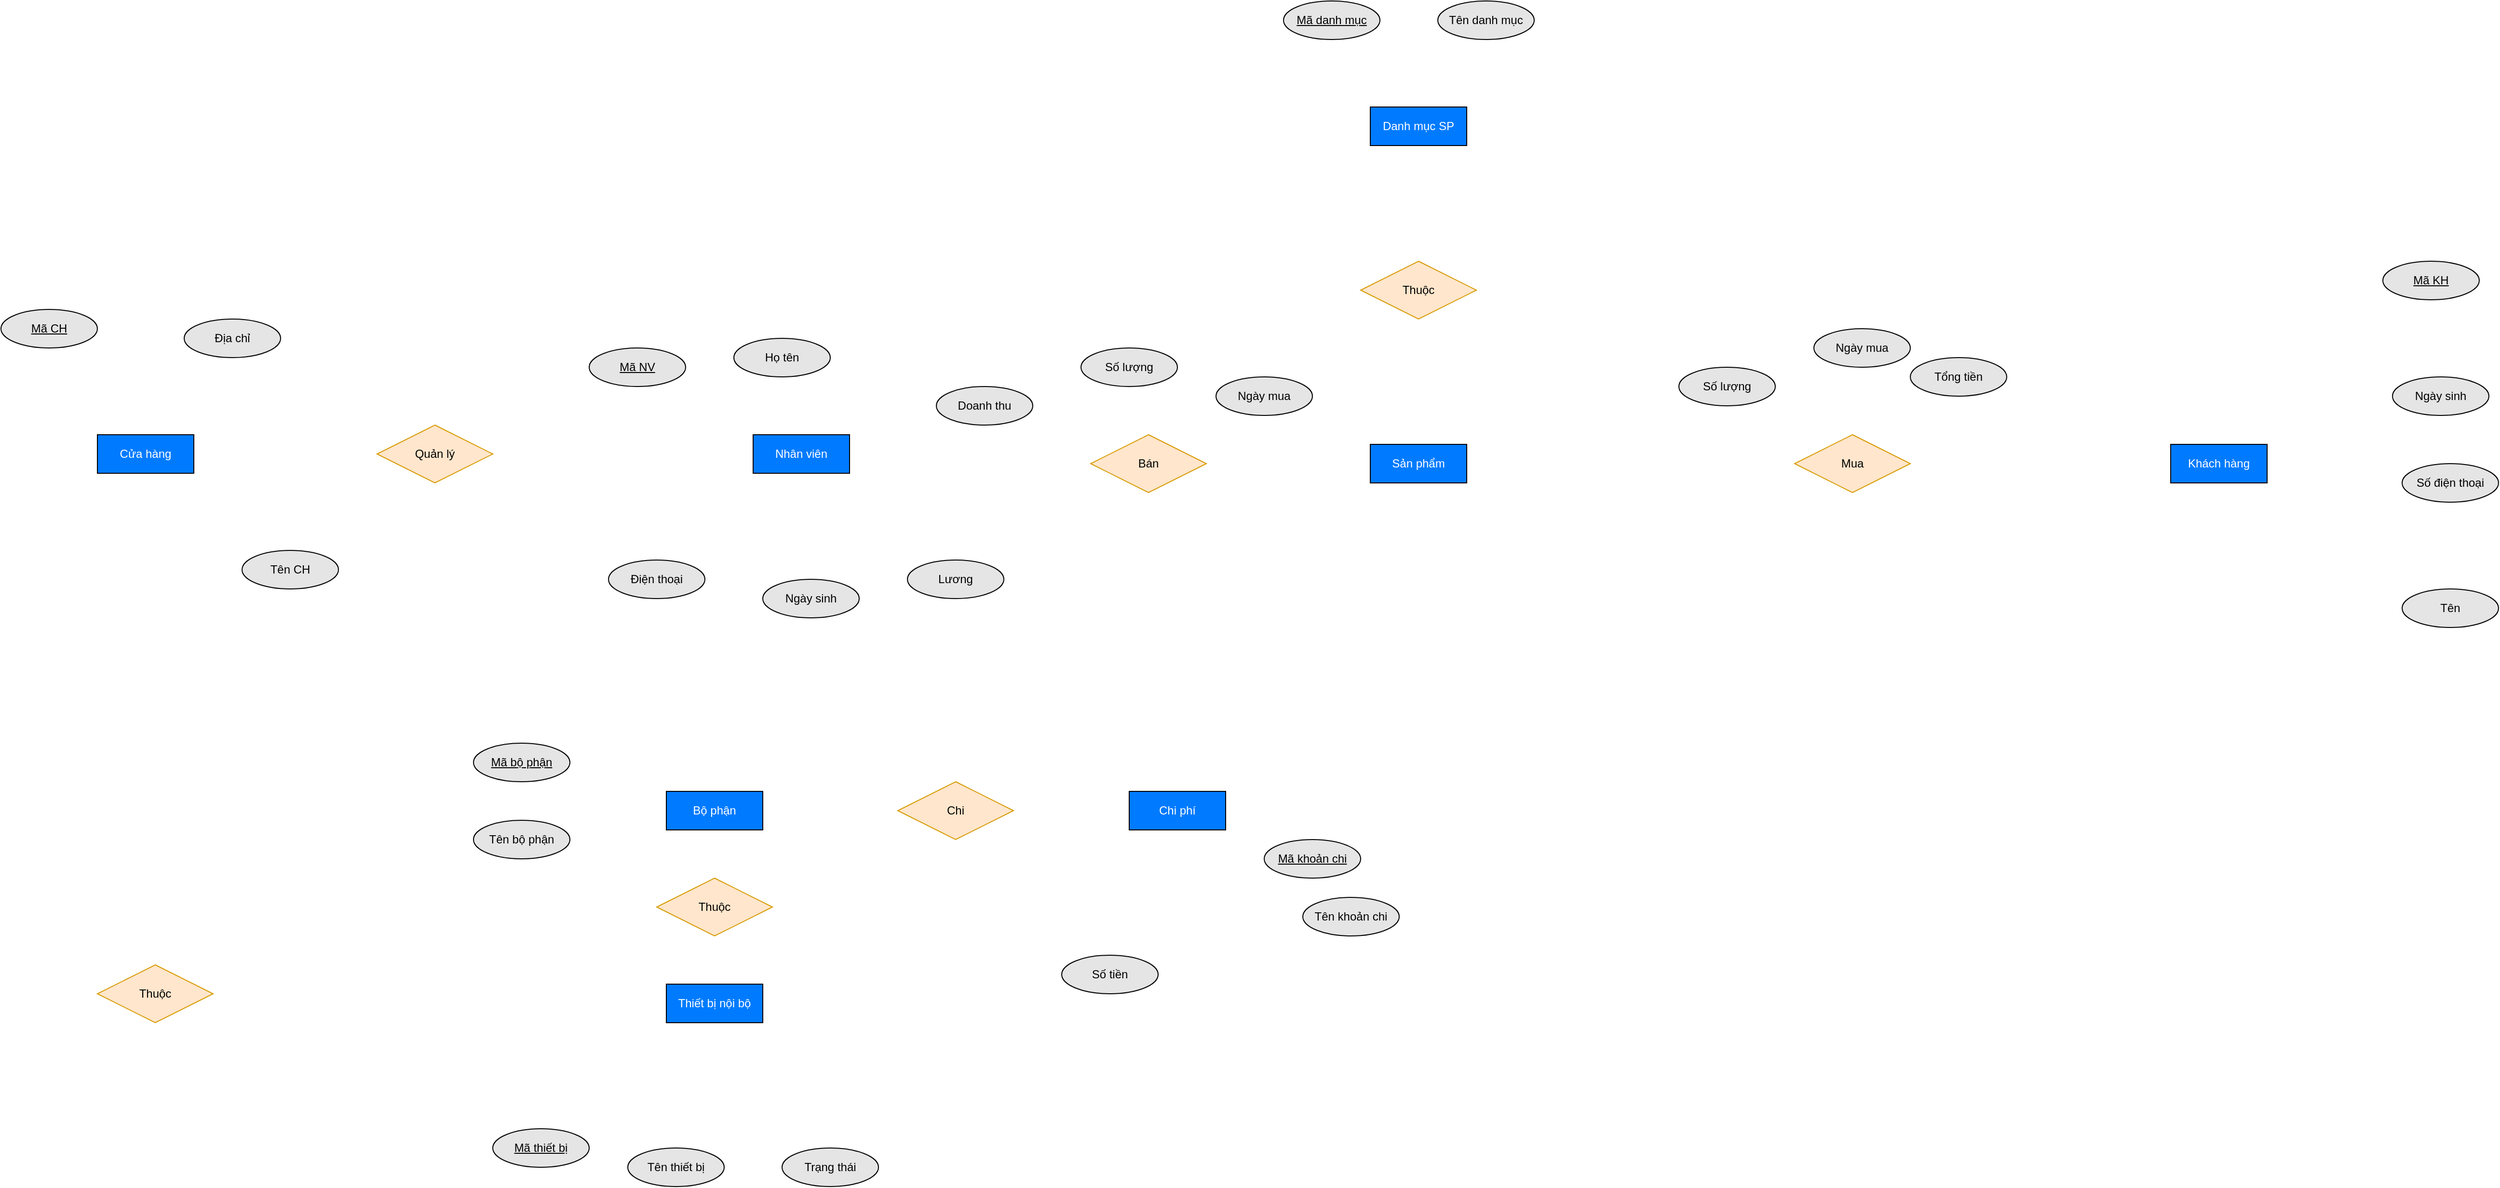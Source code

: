<mxfile version="15.8.9" type="github">
  <diagram id="UtjhiPHCQkNaoNcG85TJ" name="Page-1">
    <mxGraphModel dx="1730" dy="912" grid="1" gridSize="10" guides="1" tooltips="1" connect="1" arrows="1" fold="1" page="1" pageScale="1" pageWidth="3000" pageHeight="3300" math="0" shadow="0">
      <root>
        <mxCell id="0" />
        <mxCell id="1" parent="0" />
        <mxCell id="D02X_YDx3sgQh4wHqPoC-2" value="Cửa hàng" style="whiteSpace=wrap;html=1;align=center;fillColor=#007bff;strokeColor=#000000;fontColor=#FFFFFF;" vertex="1" parent="1">
          <mxGeometry x="180" y="1270" width="100" height="40" as="geometry" />
        </mxCell>
        <mxCell id="D02X_YDx3sgQh4wHqPoC-3" value="Địa chỉ" style="ellipse;whiteSpace=wrap;html=1;align=center;labelBackgroundColor=#;fontColor=#000000;strokeColor=#000000;fillColor=#e5e5e5;" vertex="1" parent="1">
          <mxGeometry x="270" y="1150" width="100" height="40" as="geometry" />
        </mxCell>
        <mxCell id="D02X_YDx3sgQh4wHqPoC-4" value="Quản lý" style="shape=rhombus;perimeter=rhombusPerimeter;whiteSpace=wrap;html=1;align=center;labelBackgroundColor=#;strokeColor=#d79b00;fillColor=#ffe6cc;" vertex="1" parent="1">
          <mxGeometry x="470" y="1260" width="120" height="60" as="geometry" />
        </mxCell>
        <mxCell id="D02X_YDx3sgQh4wHqPoC-5" value="Mã CH" style="ellipse;whiteSpace=wrap;html=1;align=center;fontStyle=4;labelBackgroundColor=#;fontColor=#000000;strokeColor=#000000;fillColor=#e5e5e5;" vertex="1" parent="1">
          <mxGeometry x="80" y="1140" width="100" height="40" as="geometry" />
        </mxCell>
        <mxCell id="D02X_YDx3sgQh4wHqPoC-6" value="Tên CH" style="ellipse;whiteSpace=wrap;html=1;align=center;labelBackgroundColor=#;fontColor=#000000;strokeColor=#000000;fillColor=#e5e5e5;" vertex="1" parent="1">
          <mxGeometry x="330" y="1390" width="100" height="40" as="geometry" />
        </mxCell>
        <mxCell id="D02X_YDx3sgQh4wHqPoC-7" value="Thuộc" style="shape=rhombus;perimeter=rhombusPerimeter;whiteSpace=wrap;html=1;align=center;labelBackgroundColor=#;strokeColor=#d79b00;fillColor=#ffe6cc;" vertex="1" parent="1">
          <mxGeometry x="180" y="1820" width="120" height="60" as="geometry" />
        </mxCell>
        <mxCell id="D02X_YDx3sgQh4wHqPoC-8" value="Thiết bị nội bộ" style="whiteSpace=wrap;html=1;align=center;fillColor=#007bff;strokeColor=#000000;fontColor=#FFFFFF;" vertex="1" parent="1">
          <mxGeometry x="770" y="1840" width="100" height="40" as="geometry" />
        </mxCell>
        <mxCell id="D02X_YDx3sgQh4wHqPoC-9" value="Tên thiết bị" style="ellipse;whiteSpace=wrap;html=1;align=center;labelBackgroundColor=#;fontColor=#000000;strokeColor=#000000;fillColor=#e5e5e5;" vertex="1" parent="1">
          <mxGeometry x="730" y="2010" width="100" height="40" as="geometry" />
        </mxCell>
        <mxCell id="D02X_YDx3sgQh4wHqPoC-10" value="Trạng thái" style="ellipse;whiteSpace=wrap;html=1;align=center;labelBackgroundColor=#;fontColor=#000000;strokeColor=#000000;fillColor=#e5e5e5;" vertex="1" parent="1">
          <mxGeometry x="890" y="2010" width="100" height="40" as="geometry" />
        </mxCell>
        <mxCell id="D02X_YDx3sgQh4wHqPoC-11" value="Mã thiết bị" style="ellipse;whiteSpace=wrap;html=1;align=center;fontStyle=4;labelBackgroundColor=#;fontColor=#000000;strokeColor=#000000;fillColor=#e5e5e5;" vertex="1" parent="1">
          <mxGeometry x="590" y="1990" width="100" height="40" as="geometry" />
        </mxCell>
        <mxCell id="D02X_YDx3sgQh4wHqPoC-13" value="Thuộc" style="shape=rhombus;perimeter=rhombusPerimeter;whiteSpace=wrap;html=1;align=center;labelBackgroundColor=#;strokeColor=#d79b00;fillColor=#ffe6cc;" vertex="1" parent="1">
          <mxGeometry x="760" y="1730" width="120" height="60" as="geometry" />
        </mxCell>
        <mxCell id="D02X_YDx3sgQh4wHqPoC-14" value="Bộ phận" style="whiteSpace=wrap;html=1;align=center;fillColor=#007bff;strokeColor=#000000;fontColor=#FFFFFF;" vertex="1" parent="1">
          <mxGeometry x="770" y="1640" width="100" height="40" as="geometry" />
        </mxCell>
        <mxCell id="D02X_YDx3sgQh4wHqPoC-15" value="Chi" style="shape=rhombus;perimeter=rhombusPerimeter;whiteSpace=wrap;html=1;align=center;labelBackgroundColor=#;strokeColor=#d79b00;fillColor=#ffe6cc;" vertex="1" parent="1">
          <mxGeometry x="1010" y="1630" width="120" height="60" as="geometry" />
        </mxCell>
        <mxCell id="D02X_YDx3sgQh4wHqPoC-16" value="Chi phí" style="whiteSpace=wrap;html=1;align=center;fillColor=#007bff;strokeColor=#000000;fontColor=#FFFFFF;" vertex="1" parent="1">
          <mxGeometry x="1250" y="1640" width="100" height="40" as="geometry" />
        </mxCell>
        <mxCell id="D02X_YDx3sgQh4wHqPoC-17" value="Mã khoản chi" style="ellipse;whiteSpace=wrap;html=1;align=center;fontStyle=4;labelBackgroundColor=#;fontColor=#000000;strokeColor=#000000;fillColor=#e5e5e5;" vertex="1" parent="1">
          <mxGeometry x="1390" y="1690" width="100" height="40" as="geometry" />
        </mxCell>
        <mxCell id="D02X_YDx3sgQh4wHqPoC-18" value="Tên khoản chi" style="ellipse;whiteSpace=wrap;html=1;align=center;labelBackgroundColor=#;fontColor=#000000;strokeColor=#000000;fillColor=#e5e5e5;" vertex="1" parent="1">
          <mxGeometry x="1430" y="1750" width="100" height="40" as="geometry" />
        </mxCell>
        <mxCell id="D02X_YDx3sgQh4wHqPoC-19" value="Số tiền" style="ellipse;whiteSpace=wrap;html=1;align=center;labelBackgroundColor=#;fontColor=#000000;strokeColor=#000000;fillColor=#e5e5e5;" vertex="1" parent="1">
          <mxGeometry x="1180" y="1810" width="100" height="40" as="geometry" />
        </mxCell>
        <mxCell id="D02X_YDx3sgQh4wHqPoC-20" value="Nhân viên" style="whiteSpace=wrap;html=1;align=center;fillColor=#007bff;strokeColor=#000000;fontColor=#FFFFFF;" vertex="1" parent="1">
          <mxGeometry x="860" y="1270" width="100" height="40" as="geometry" />
        </mxCell>
        <mxCell id="D02X_YDx3sgQh4wHqPoC-21" value="Sản phẩm" style="whiteSpace=wrap;html=1;align=center;fillColor=#007bff;strokeColor=#000000;fontColor=#FFFFFF;" vertex="1" parent="1">
          <mxGeometry x="1500" y="1280" width="100" height="40" as="geometry" />
        </mxCell>
        <mxCell id="D02X_YDx3sgQh4wHqPoC-22" value="Bán&lt;span style=&quot;color: rgba(0 , 0 , 0 , 0) ; font-family: monospace ; font-size: 0px&quot;&gt;%3CmxGraphModel%3E%3Croot%3E%3CmxCell%20id%3D%220%22%2F%3E%3CmxCell%20id%3D%221%22%20parent%3D%220%22%2F%3E%3CmxCell%20id%3D%222%22%20value%3D%22Qu%E1%BA%A3n%20l%C3%BD%22%20style%3D%22shape%3Drhombus%3Bperimeter%3DrhombusPerimeter%3BwhiteSpace%3Dwrap%3Bhtml%3D1%3Balign%3Dcenter%3BlabelBackgroundColor%3D%23%3BstrokeColor%3D%23d79b00%3BfillColor%3D%23ffe6cc%3B%22%20vertex%3D%221%22%20parent%3D%221%22%3E%3CmxGeometry%20x%3D%22470%22%20y%3D%221260%22%20width%3D%22120%22%20height%3D%2260%22%20as%3D%22geometry%22%2F%3E%3C%2FmxCell%3E%3C%2Froot%3E%3C%2FmxGraphModel%3E&lt;/span&gt;&lt;span style=&quot;color: rgba(0 , 0 , 0 , 0) ; font-family: monospace ; font-size: 0px&quot;&gt;%3CmxGraphModel%3E%3Croot%3E%3CmxCell%20id%3D%220%22%2F%3E%3CmxCell%20id%3D%221%22%20parent%3D%220%22%2F%3E%3CmxCell%20id%3D%222%22%20value%3D%22Qu%E1%BA%A3n%20l%C3%BD%22%20style%3D%22shape%3Drhombus%3Bperimeter%3DrhombusPerimeter%3BwhiteSpace%3Dwrap%3Bhtml%3D1%3Balign%3Dcenter%3BlabelBackgroundColor%3D%23%3BstrokeColor%3D%23d79b00%3BfillColor%3D%23ffe6cc%3B%22%20vertex%3D%221%22%20parent%3D%221%22%3E%3CmxGeometry%20x%3D%22470%22%20y%3D%221260%22%20width%3D%22120%22%20height%3D%2260%22%20as%3D%22geometry%22%2F%3E%3C%2FmxCell%3E%3C%2Froot%3E%3C%2FmxGraphModel%3E&lt;/span&gt;" style="shape=rhombus;perimeter=rhombusPerimeter;whiteSpace=wrap;html=1;align=center;labelBackgroundColor=#;strokeColor=#d79b00;fillColor=#ffe6cc;" vertex="1" parent="1">
          <mxGeometry x="1210" y="1270" width="120" height="60" as="geometry" />
        </mxCell>
        <mxCell id="D02X_YDx3sgQh4wHqPoC-23" value="Thuộc" style="shape=rhombus;perimeter=rhombusPerimeter;whiteSpace=wrap;html=1;align=center;labelBackgroundColor=#;strokeColor=#d79b00;fillColor=#ffe6cc;" vertex="1" parent="1">
          <mxGeometry x="1490" y="1090" width="120" height="60" as="geometry" />
        </mxCell>
        <mxCell id="D02X_YDx3sgQh4wHqPoC-24" value="Danh mục SP" style="whiteSpace=wrap;html=1;align=center;fillColor=#007bff;strokeColor=#000000;fontColor=#FFFFFF;" vertex="1" parent="1">
          <mxGeometry x="1500" y="930" width="100" height="40" as="geometry" />
        </mxCell>
        <mxCell id="D02X_YDx3sgQh4wHqPoC-25" value="Mua" style="shape=rhombus;perimeter=rhombusPerimeter;whiteSpace=wrap;html=1;align=center;labelBackgroundColor=#;strokeColor=#d79b00;fillColor=#ffe6cc;" vertex="1" parent="1">
          <mxGeometry x="1940" y="1270" width="120" height="60" as="geometry" />
        </mxCell>
        <mxCell id="D02X_YDx3sgQh4wHqPoC-26" value="Khách hàng" style="whiteSpace=wrap;html=1;align=center;fillColor=#007bff;strokeColor=#000000;fontColor=#FFFFFF;" vertex="1" parent="1">
          <mxGeometry x="2330" y="1280" width="100" height="40" as="geometry" />
        </mxCell>
        <mxCell id="D02X_YDx3sgQh4wHqPoC-28" value="Mã danh mục" style="ellipse;whiteSpace=wrap;html=1;align=center;fontStyle=4;labelBackgroundColor=#;fontColor=#000000;strokeColor=#000000;fillColor=#e5e5e5;" vertex="1" parent="1">
          <mxGeometry x="1410" y="820" width="100" height="40" as="geometry" />
        </mxCell>
        <mxCell id="D02X_YDx3sgQh4wHqPoC-29" value="Tên danh mục" style="ellipse;whiteSpace=wrap;html=1;align=center;labelBackgroundColor=#;fontColor=#000000;strokeColor=#000000;fillColor=#e5e5e5;" vertex="1" parent="1">
          <mxGeometry x="1570" y="820" width="100" height="40" as="geometry" />
        </mxCell>
        <mxCell id="D02X_YDx3sgQh4wHqPoC-30" value="Ngày mua" style="ellipse;whiteSpace=wrap;html=1;align=center;labelBackgroundColor=#;fontColor=#000000;strokeColor=#000000;fillColor=#e5e5e5;" vertex="1" parent="1">
          <mxGeometry x="1960" y="1160" width="100" height="40" as="geometry" />
        </mxCell>
        <mxCell id="D02X_YDx3sgQh4wHqPoC-31" value="Tổng tiền" style="ellipse;whiteSpace=wrap;html=1;align=center;labelBackgroundColor=#;fontColor=#000000;strokeColor=#000000;fillColor=#e5e5e5;" vertex="1" parent="1">
          <mxGeometry x="2060" y="1190" width="100" height="40" as="geometry" />
        </mxCell>
        <mxCell id="D02X_YDx3sgQh4wHqPoC-33" value="Số lượng" style="ellipse;whiteSpace=wrap;html=1;align=center;labelBackgroundColor=#;fontColor=#000000;strokeColor=#000000;fillColor=#e5e5e5;" vertex="1" parent="1">
          <mxGeometry x="1820" y="1200" width="100" height="40" as="geometry" />
        </mxCell>
        <mxCell id="D02X_YDx3sgQh4wHqPoC-34" value="Ngày mua" style="ellipse;whiteSpace=wrap;html=1;align=center;labelBackgroundColor=#;fontColor=#000000;strokeColor=#000000;fillColor=#e5e5e5;" vertex="1" parent="1">
          <mxGeometry x="1340" y="1210" width="100" height="40" as="geometry" />
        </mxCell>
        <mxCell id="D02X_YDx3sgQh4wHqPoC-35" value="Số lượng" style="ellipse;whiteSpace=wrap;html=1;align=center;labelBackgroundColor=#;fontColor=#000000;strokeColor=#000000;fillColor=#e5e5e5;" vertex="1" parent="1">
          <mxGeometry x="1200" y="1180" width="100" height="40" as="geometry" />
        </mxCell>
        <mxCell id="D02X_YDx3sgQh4wHqPoC-36" value="Doanh thu" style="ellipse;whiteSpace=wrap;html=1;align=center;labelBackgroundColor=#;fontColor=#000000;strokeColor=#000000;fillColor=#e5e5e5;" vertex="1" parent="1">
          <mxGeometry x="1050" y="1220" width="100" height="40" as="geometry" />
        </mxCell>
        <mxCell id="D02X_YDx3sgQh4wHqPoC-37" value="Mã NV" style="ellipse;whiteSpace=wrap;html=1;align=center;fontStyle=4;labelBackgroundColor=#;fontColor=#000000;strokeColor=#000000;fillColor=#e5e5e5;" vertex="1" parent="1">
          <mxGeometry x="690" y="1180" width="100" height="40" as="geometry" />
        </mxCell>
        <mxCell id="D02X_YDx3sgQh4wHqPoC-38" value="Họ tên" style="ellipse;whiteSpace=wrap;html=1;align=center;labelBackgroundColor=#;fontColor=#000000;strokeColor=#000000;fillColor=#e5e5e5;" vertex="1" parent="1">
          <mxGeometry x="840" y="1170" width="100" height="40" as="geometry" />
        </mxCell>
        <mxCell id="D02X_YDx3sgQh4wHqPoC-39" value="Điện thoại" style="ellipse;whiteSpace=wrap;html=1;align=center;labelBackgroundColor=#;fontColor=#000000;strokeColor=#000000;fillColor=#e5e5e5;" vertex="1" parent="1">
          <mxGeometry x="710" y="1400" width="100" height="40" as="geometry" />
        </mxCell>
        <mxCell id="D02X_YDx3sgQh4wHqPoC-40" value="Ngày sinh" style="ellipse;whiteSpace=wrap;html=1;align=center;labelBackgroundColor=#;fontColor=#000000;strokeColor=#000000;fillColor=#e5e5e5;" vertex="1" parent="1">
          <mxGeometry x="870" y="1420" width="100" height="40" as="geometry" />
        </mxCell>
        <mxCell id="D02X_YDx3sgQh4wHqPoC-41" value="Lương" style="ellipse;whiteSpace=wrap;html=1;align=center;labelBackgroundColor=#;fontColor=#000000;strokeColor=#000000;fillColor=#e5e5e5;" vertex="1" parent="1">
          <mxGeometry x="1020" y="1400" width="100" height="40" as="geometry" />
        </mxCell>
        <mxCell id="D02X_YDx3sgQh4wHqPoC-42" value="Mã KH" style="ellipse;whiteSpace=wrap;html=1;align=center;fontStyle=4;labelBackgroundColor=#;fontColor=#000000;strokeColor=#000000;fillColor=#e5e5e5;" vertex="1" parent="1">
          <mxGeometry x="2550" y="1090" width="100" height="40" as="geometry" />
        </mxCell>
        <mxCell id="D02X_YDx3sgQh4wHqPoC-43" value="Ngày sinh" style="ellipse;whiteSpace=wrap;html=1;align=center;labelBackgroundColor=#;fontColor=#000000;strokeColor=#000000;fillColor=#e5e5e5;" vertex="1" parent="1">
          <mxGeometry x="2560" y="1210" width="100" height="40" as="geometry" />
        </mxCell>
        <mxCell id="D02X_YDx3sgQh4wHqPoC-44" value="Số điện thoại" style="ellipse;whiteSpace=wrap;html=1;align=center;labelBackgroundColor=#;fontColor=#000000;strokeColor=#000000;fillColor=#e5e5e5;" vertex="1" parent="1">
          <mxGeometry x="2570" y="1300" width="100" height="40" as="geometry" />
        </mxCell>
        <mxCell id="D02X_YDx3sgQh4wHqPoC-45" value="Tên" style="ellipse;whiteSpace=wrap;html=1;align=center;labelBackgroundColor=#;fontColor=#000000;strokeColor=#000000;fillColor=#e5e5e5;" vertex="1" parent="1">
          <mxGeometry x="2570" y="1430" width="100" height="40" as="geometry" />
        </mxCell>
        <mxCell id="D02X_YDx3sgQh4wHqPoC-46" value="Tên bộ phận" style="ellipse;whiteSpace=wrap;html=1;align=center;labelBackgroundColor=#;fontColor=#000000;strokeColor=#000000;fillColor=#e5e5e5;" vertex="1" parent="1">
          <mxGeometry x="570" y="1670" width="100" height="40" as="geometry" />
        </mxCell>
        <mxCell id="D02X_YDx3sgQh4wHqPoC-47" value="Mã bộ phận" style="ellipse;whiteSpace=wrap;html=1;align=center;fontStyle=4;labelBackgroundColor=#;fontColor=#000000;strokeColor=#000000;fillColor=#e5e5e5;" vertex="1" parent="1">
          <mxGeometry x="570" y="1590" width="100" height="40" as="geometry" />
        </mxCell>
      </root>
    </mxGraphModel>
  </diagram>
</mxfile>
